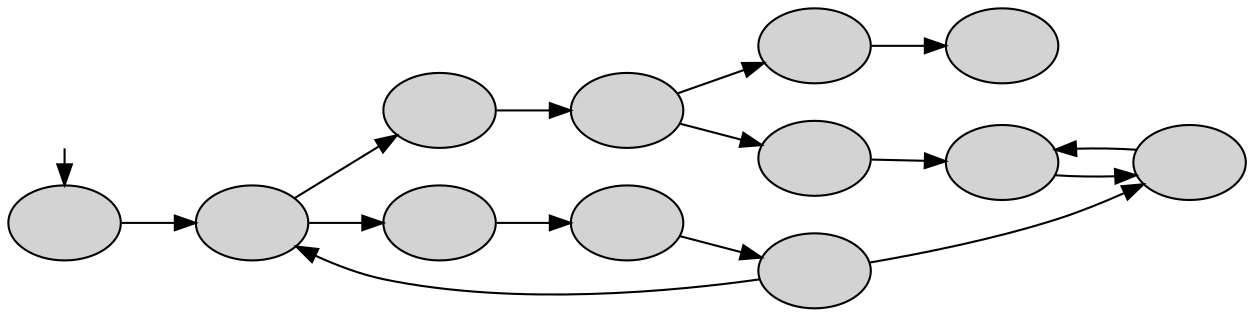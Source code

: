 digraph G {
    rankdir=LR;
    s0 [shape=plaintext, label="", style="", rank=1];
    node[label="", style="",rank=2, style=filled,fillcolor=lightgrey];
    {rank=same; s0 s1}
    s0 -> s1;
    s1 -> s2;
    s2 -> s3 -> s4;
    s4 -> s5 -> s6;
    s4 -> s7 -> s8;
    s2 -> s9 -> s10 -> s11;
    s11 -> s2;
    s8 -> s12;
    s11 -> s12;
    s12 -> s8;
}
